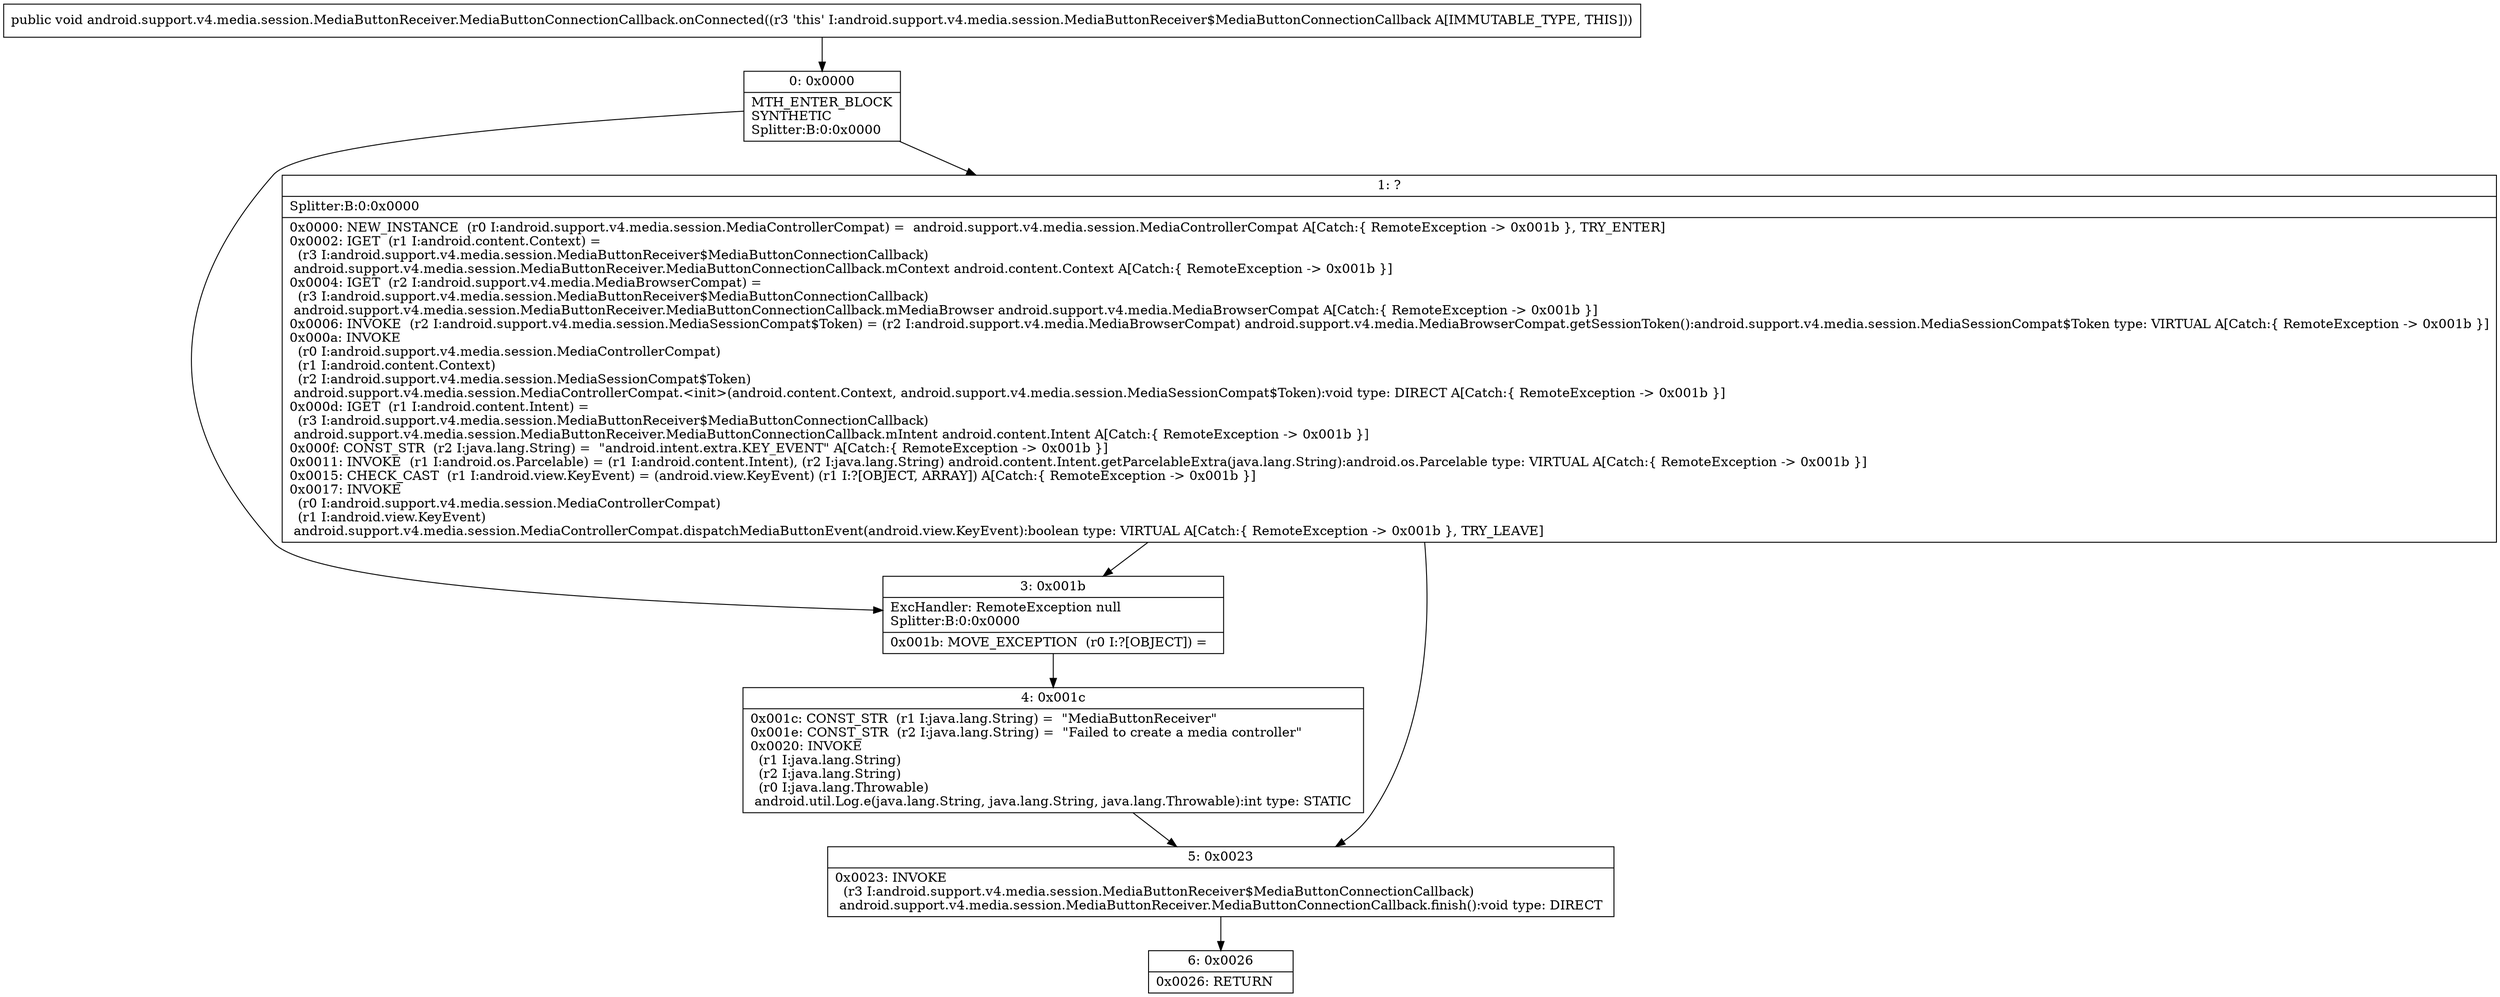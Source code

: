 digraph "CFG forandroid.support.v4.media.session.MediaButtonReceiver.MediaButtonConnectionCallback.onConnected()V" {
Node_0 [shape=record,label="{0\:\ 0x0000|MTH_ENTER_BLOCK\lSYNTHETIC\lSplitter:B:0:0x0000\l}"];
Node_1 [shape=record,label="{1\:\ ?|Splitter:B:0:0x0000\l|0x0000: NEW_INSTANCE  (r0 I:android.support.v4.media.session.MediaControllerCompat) =  android.support.v4.media.session.MediaControllerCompat A[Catch:\{ RemoteException \-\> 0x001b \}, TRY_ENTER]\l0x0002: IGET  (r1 I:android.content.Context) = \l  (r3 I:android.support.v4.media.session.MediaButtonReceiver$MediaButtonConnectionCallback)\l android.support.v4.media.session.MediaButtonReceiver.MediaButtonConnectionCallback.mContext android.content.Context A[Catch:\{ RemoteException \-\> 0x001b \}]\l0x0004: IGET  (r2 I:android.support.v4.media.MediaBrowserCompat) = \l  (r3 I:android.support.v4.media.session.MediaButtonReceiver$MediaButtonConnectionCallback)\l android.support.v4.media.session.MediaButtonReceiver.MediaButtonConnectionCallback.mMediaBrowser android.support.v4.media.MediaBrowserCompat A[Catch:\{ RemoteException \-\> 0x001b \}]\l0x0006: INVOKE  (r2 I:android.support.v4.media.session.MediaSessionCompat$Token) = (r2 I:android.support.v4.media.MediaBrowserCompat) android.support.v4.media.MediaBrowserCompat.getSessionToken():android.support.v4.media.session.MediaSessionCompat$Token type: VIRTUAL A[Catch:\{ RemoteException \-\> 0x001b \}]\l0x000a: INVOKE  \l  (r0 I:android.support.v4.media.session.MediaControllerCompat)\l  (r1 I:android.content.Context)\l  (r2 I:android.support.v4.media.session.MediaSessionCompat$Token)\l android.support.v4.media.session.MediaControllerCompat.\<init\>(android.content.Context, android.support.v4.media.session.MediaSessionCompat$Token):void type: DIRECT A[Catch:\{ RemoteException \-\> 0x001b \}]\l0x000d: IGET  (r1 I:android.content.Intent) = \l  (r3 I:android.support.v4.media.session.MediaButtonReceiver$MediaButtonConnectionCallback)\l android.support.v4.media.session.MediaButtonReceiver.MediaButtonConnectionCallback.mIntent android.content.Intent A[Catch:\{ RemoteException \-\> 0x001b \}]\l0x000f: CONST_STR  (r2 I:java.lang.String) =  \"android.intent.extra.KEY_EVENT\" A[Catch:\{ RemoteException \-\> 0x001b \}]\l0x0011: INVOKE  (r1 I:android.os.Parcelable) = (r1 I:android.content.Intent), (r2 I:java.lang.String) android.content.Intent.getParcelableExtra(java.lang.String):android.os.Parcelable type: VIRTUAL A[Catch:\{ RemoteException \-\> 0x001b \}]\l0x0015: CHECK_CAST  (r1 I:android.view.KeyEvent) = (android.view.KeyEvent) (r1 I:?[OBJECT, ARRAY]) A[Catch:\{ RemoteException \-\> 0x001b \}]\l0x0017: INVOKE  \l  (r0 I:android.support.v4.media.session.MediaControllerCompat)\l  (r1 I:android.view.KeyEvent)\l android.support.v4.media.session.MediaControllerCompat.dispatchMediaButtonEvent(android.view.KeyEvent):boolean type: VIRTUAL A[Catch:\{ RemoteException \-\> 0x001b \}, TRY_LEAVE]\l}"];
Node_3 [shape=record,label="{3\:\ 0x001b|ExcHandler: RemoteException null\lSplitter:B:0:0x0000\l|0x001b: MOVE_EXCEPTION  (r0 I:?[OBJECT]) =  \l}"];
Node_4 [shape=record,label="{4\:\ 0x001c|0x001c: CONST_STR  (r1 I:java.lang.String) =  \"MediaButtonReceiver\" \l0x001e: CONST_STR  (r2 I:java.lang.String) =  \"Failed to create a media controller\" \l0x0020: INVOKE  \l  (r1 I:java.lang.String)\l  (r2 I:java.lang.String)\l  (r0 I:java.lang.Throwable)\l android.util.Log.e(java.lang.String, java.lang.String, java.lang.Throwable):int type: STATIC \l}"];
Node_5 [shape=record,label="{5\:\ 0x0023|0x0023: INVOKE  \l  (r3 I:android.support.v4.media.session.MediaButtonReceiver$MediaButtonConnectionCallback)\l android.support.v4.media.session.MediaButtonReceiver.MediaButtonConnectionCallback.finish():void type: DIRECT \l}"];
Node_6 [shape=record,label="{6\:\ 0x0026|0x0026: RETURN   \l}"];
MethodNode[shape=record,label="{public void android.support.v4.media.session.MediaButtonReceiver.MediaButtonConnectionCallback.onConnected((r3 'this' I:android.support.v4.media.session.MediaButtonReceiver$MediaButtonConnectionCallback A[IMMUTABLE_TYPE, THIS])) }"];
MethodNode -> Node_0;
Node_0 -> Node_1;
Node_0 -> Node_3;
Node_1 -> Node_3;
Node_1 -> Node_5;
Node_3 -> Node_4;
Node_4 -> Node_5;
Node_5 -> Node_6;
}

